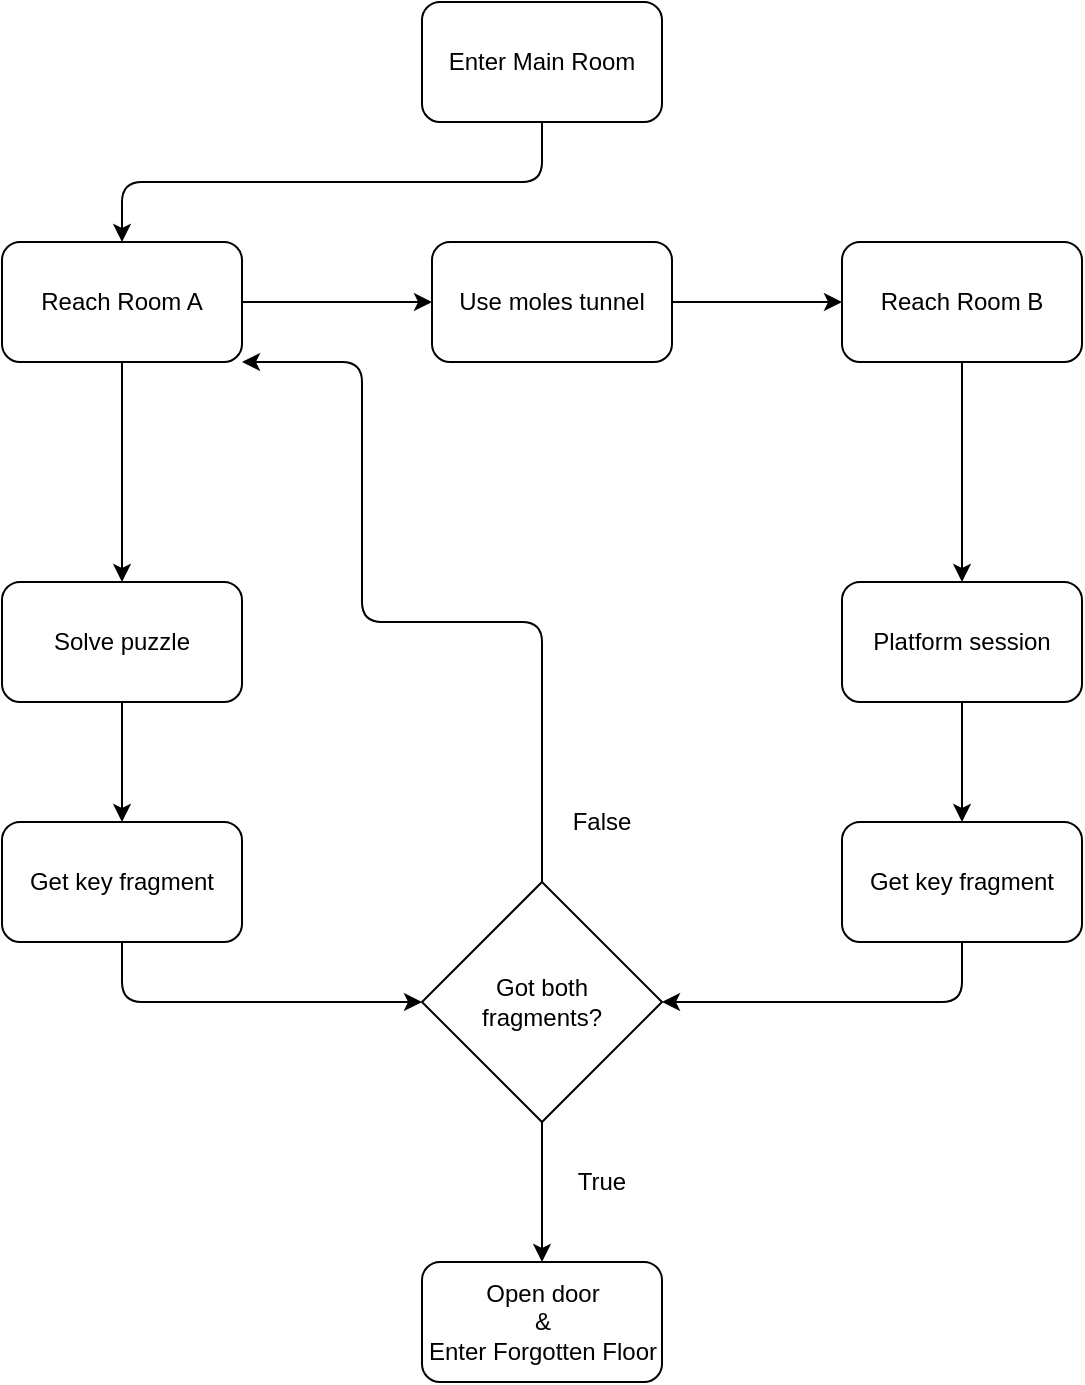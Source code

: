 <mxfile version="13.7.9" type="device"><diagram id="AWoJKqdnSC39t63-hLvk" name="Pagina-1"><mxGraphModel dx="1086" dy="806" grid="1" gridSize="10" guides="1" tooltips="1" connect="1" arrows="1" fold="1" page="1" pageScale="1" pageWidth="3300" pageHeight="4681" math="0" shadow="0"><root><mxCell id="0"/><mxCell id="1" parent="0"/><mxCell id="31xx7eXPyNH56Em9VQzh-1" value="" style="rounded=1;whiteSpace=wrap;html=1;" parent="1" vertex="1"><mxGeometry x="1220" y="130" width="120" height="60" as="geometry"/></mxCell><mxCell id="31xx7eXPyNH56Em9VQzh-2" value="Enter Main Room" style="text;html=1;strokeColor=none;fillColor=none;align=center;verticalAlign=middle;whiteSpace=wrap;rounded=0;" parent="1" vertex="1"><mxGeometry x="1225" y="150" width="110" height="20" as="geometry"/></mxCell><mxCell id="31xx7eXPyNH56Em9VQzh-3" value="" style="rounded=1;whiteSpace=wrap;html=1;" parent="1" vertex="1"><mxGeometry x="1010" y="250" width="120" height="60" as="geometry"/></mxCell><mxCell id="31xx7eXPyNH56Em9VQzh-4" value="Reach Room A" style="text;html=1;strokeColor=none;fillColor=none;align=center;verticalAlign=middle;whiteSpace=wrap;rounded=0;" parent="1" vertex="1"><mxGeometry x="1015" y="270" width="110" height="20" as="geometry"/></mxCell><mxCell id="31xx7eXPyNH56Em9VQzh-5" value="" style="rounded=1;whiteSpace=wrap;html=1;" parent="1" vertex="1"><mxGeometry x="1430" y="250" width="120" height="60" as="geometry"/></mxCell><mxCell id="31xx7eXPyNH56Em9VQzh-6" value="Reach Room B" style="text;html=1;strokeColor=none;fillColor=none;align=center;verticalAlign=middle;whiteSpace=wrap;rounded=0;" parent="1" vertex="1"><mxGeometry x="1435" y="270" width="110" height="20" as="geometry"/></mxCell><mxCell id="31xx7eXPyNH56Em9VQzh-7" value="" style="rounded=1;whiteSpace=wrap;html=1;" parent="1" vertex="1"><mxGeometry x="1010" y="420" width="120" height="60" as="geometry"/></mxCell><mxCell id="31xx7eXPyNH56Em9VQzh-8" value="Solve puzzle" style="text;html=1;strokeColor=none;fillColor=none;align=center;verticalAlign=middle;whiteSpace=wrap;rounded=0;" parent="1" vertex="1"><mxGeometry x="1015" y="440" width="110" height="20" as="geometry"/></mxCell><mxCell id="31xx7eXPyNH56Em9VQzh-9" value="" style="rounded=1;whiteSpace=wrap;html=1;" parent="1" vertex="1"><mxGeometry x="1010" y="540" width="120" height="60" as="geometry"/></mxCell><mxCell id="31xx7eXPyNH56Em9VQzh-10" value="Get key fragment" style="text;html=1;strokeColor=none;fillColor=none;align=center;verticalAlign=middle;whiteSpace=wrap;rounded=0;" parent="1" vertex="1"><mxGeometry x="1015" y="560" width="110" height="20" as="geometry"/></mxCell><mxCell id="31xx7eXPyNH56Em9VQzh-11" value="" style="rhombus;whiteSpace=wrap;html=1;" parent="1" vertex="1"><mxGeometry x="1220" y="570" width="120" height="120" as="geometry"/></mxCell><mxCell id="31xx7eXPyNH56Em9VQzh-13" value="Got both&lt;br&gt;fragments?" style="text;html=1;strokeColor=none;fillColor=none;align=center;verticalAlign=middle;whiteSpace=wrap;rounded=0;" parent="1" vertex="1"><mxGeometry x="1225" y="620" width="110" height="20" as="geometry"/></mxCell><mxCell id="31xx7eXPyNH56Em9VQzh-14" value="" style="rounded=1;whiteSpace=wrap;html=1;" parent="1" vertex="1"><mxGeometry x="1220" y="760" width="120" height="60" as="geometry"/></mxCell><mxCell id="31xx7eXPyNH56Em9VQzh-15" value="Open door&lt;br&gt;&amp;amp;&lt;br&gt;Enter Forgotten Floor" style="text;html=1;strokeColor=none;fillColor=none;align=center;verticalAlign=middle;whiteSpace=wrap;rounded=0;" parent="1" vertex="1"><mxGeometry x="1217.5" y="780" width="125" height="20" as="geometry"/></mxCell><mxCell id="31xx7eXPyNH56Em9VQzh-16" value="" style="rounded=1;whiteSpace=wrap;html=1;" parent="1" vertex="1"><mxGeometry x="1225" y="250" width="120" height="60" as="geometry"/></mxCell><mxCell id="31xx7eXPyNH56Em9VQzh-17" value="Use moles tunnel" style="text;html=1;strokeColor=none;fillColor=none;align=center;verticalAlign=middle;whiteSpace=wrap;rounded=0;" parent="1" vertex="1"><mxGeometry x="1230" y="270" width="110" height="20" as="geometry"/></mxCell><mxCell id="31xx7eXPyNH56Em9VQzh-18" value="" style="rounded=1;whiteSpace=wrap;html=1;" parent="1" vertex="1"><mxGeometry x="1430" y="420" width="120" height="60" as="geometry"/></mxCell><mxCell id="31xx7eXPyNH56Em9VQzh-19" value="Platform session" style="text;html=1;strokeColor=none;fillColor=none;align=center;verticalAlign=middle;whiteSpace=wrap;rounded=0;" parent="1" vertex="1"><mxGeometry x="1435" y="440" width="110" height="20" as="geometry"/></mxCell><mxCell id="31xx7eXPyNH56Em9VQzh-20" value="" style="rounded=1;whiteSpace=wrap;html=1;" parent="1" vertex="1"><mxGeometry x="1430" y="540" width="120" height="60" as="geometry"/></mxCell><mxCell id="31xx7eXPyNH56Em9VQzh-21" value="Get key fragment" style="text;html=1;strokeColor=none;fillColor=none;align=center;verticalAlign=middle;whiteSpace=wrap;rounded=0;" parent="1" vertex="1"><mxGeometry x="1435" y="560" width="110" height="20" as="geometry"/></mxCell><mxCell id="31xx7eXPyNH56Em9VQzh-22" value="" style="endArrow=classic;html=1;exitX=0.5;exitY=1;exitDx=0;exitDy=0;entryX=0.5;entryY=0;entryDx=0;entryDy=0;edgeStyle=orthogonalEdgeStyle;" parent="1" source="31xx7eXPyNH56Em9VQzh-1" target="31xx7eXPyNH56Em9VQzh-3" edge="1"><mxGeometry width="50" height="50" relative="1" as="geometry"><mxPoint x="1290" y="520" as="sourcePoint"/><mxPoint x="1340" y="470" as="targetPoint"/></mxGeometry></mxCell><mxCell id="31xx7eXPyNH56Em9VQzh-24" value="" style="endArrow=classic;html=1;exitX=0.5;exitY=1;exitDx=0;exitDy=0;entryX=0.5;entryY=0;entryDx=0;entryDy=0;" parent="1" source="31xx7eXPyNH56Em9VQzh-3" target="31xx7eXPyNH56Em9VQzh-7" edge="1"><mxGeometry width="50" height="50" relative="1" as="geometry"><mxPoint x="1290" y="520" as="sourcePoint"/><mxPoint x="1340" y="470" as="targetPoint"/></mxGeometry></mxCell><mxCell id="31xx7eXPyNH56Em9VQzh-25" value="" style="endArrow=classic;html=1;exitX=1;exitY=0.5;exitDx=0;exitDy=0;entryX=0;entryY=0.5;entryDx=0;entryDy=0;" parent="1" source="31xx7eXPyNH56Em9VQzh-3" target="31xx7eXPyNH56Em9VQzh-16" edge="1"><mxGeometry width="50" height="50" relative="1" as="geometry"><mxPoint x="1290" y="520" as="sourcePoint"/><mxPoint x="1340" y="470" as="targetPoint"/></mxGeometry></mxCell><mxCell id="31xx7eXPyNH56Em9VQzh-26" value="" style="endArrow=classic;html=1;exitX=0.5;exitY=0;exitDx=0;exitDy=0;edgeStyle=orthogonalEdgeStyle;" parent="1" source="31xx7eXPyNH56Em9VQzh-11" edge="1"><mxGeometry width="50" height="50" relative="1" as="geometry"><mxPoint x="1290" y="520" as="sourcePoint"/><mxPoint x="1130" y="310" as="targetPoint"/><Array as="points"><mxPoint x="1280" y="440"/><mxPoint x="1190" y="440"/><mxPoint x="1190" y="310"/></Array></mxGeometry></mxCell><mxCell id="31xx7eXPyNH56Em9VQzh-28" value="" style="endArrow=classic;html=1;exitX=0.5;exitY=1;exitDx=0;exitDy=0;entryX=0.5;entryY=0;entryDx=0;entryDy=0;" parent="1" source="31xx7eXPyNH56Em9VQzh-7" target="31xx7eXPyNH56Em9VQzh-9" edge="1"><mxGeometry width="50" height="50" relative="1" as="geometry"><mxPoint x="1290" y="520" as="sourcePoint"/><mxPoint x="1340" y="470" as="targetPoint"/></mxGeometry></mxCell><mxCell id="31xx7eXPyNH56Em9VQzh-29" value="" style="endArrow=classic;html=1;exitX=0.5;exitY=1;exitDx=0;exitDy=0;entryX=0;entryY=0.5;entryDx=0;entryDy=0;edgeStyle=orthogonalEdgeStyle;" parent="1" source="31xx7eXPyNH56Em9VQzh-9" target="31xx7eXPyNH56Em9VQzh-11" edge="1"><mxGeometry width="50" height="50" relative="1" as="geometry"><mxPoint x="1290" y="520" as="sourcePoint"/><mxPoint x="1340" y="470" as="targetPoint"/></mxGeometry></mxCell><mxCell id="31xx7eXPyNH56Em9VQzh-30" value="False" style="text;html=1;strokeColor=none;fillColor=none;align=center;verticalAlign=middle;whiteSpace=wrap;rounded=0;" parent="1" vertex="1"><mxGeometry x="1285" y="530" width="50" height="20" as="geometry"/></mxCell><mxCell id="31xx7eXPyNH56Em9VQzh-31" value="" style="endArrow=classic;html=1;exitX=0.5;exitY=1;exitDx=0;exitDy=0;entryX=0.5;entryY=0;entryDx=0;entryDy=0;" parent="1" source="31xx7eXPyNH56Em9VQzh-11" target="31xx7eXPyNH56Em9VQzh-14" edge="1"><mxGeometry width="50" height="50" relative="1" as="geometry"><mxPoint x="1290" y="520" as="sourcePoint"/><mxPoint x="1340" y="470" as="targetPoint"/></mxGeometry></mxCell><mxCell id="31xx7eXPyNH56Em9VQzh-32" value="True" style="text;html=1;strokeColor=none;fillColor=none;align=center;verticalAlign=middle;whiteSpace=wrap;rounded=0;" parent="1" vertex="1"><mxGeometry x="1285" y="710" width="50" height="20" as="geometry"/></mxCell><mxCell id="31xx7eXPyNH56Em9VQzh-33" value="" style="endArrow=classic;html=1;exitX=1;exitY=0.5;exitDx=0;exitDy=0;entryX=0;entryY=0.5;entryDx=0;entryDy=0;" parent="1" source="31xx7eXPyNH56Em9VQzh-16" target="31xx7eXPyNH56Em9VQzh-5" edge="1"><mxGeometry width="50" height="50" relative="1" as="geometry"><mxPoint x="1290" y="520" as="sourcePoint"/><mxPoint x="1340" y="470" as="targetPoint"/></mxGeometry></mxCell><mxCell id="31xx7eXPyNH56Em9VQzh-34" value="" style="endArrow=classic;html=1;exitX=0.5;exitY=1;exitDx=0;exitDy=0;entryX=0.5;entryY=0;entryDx=0;entryDy=0;" parent="1" source="31xx7eXPyNH56Em9VQzh-5" target="31xx7eXPyNH56Em9VQzh-18" edge="1"><mxGeometry width="50" height="50" relative="1" as="geometry"><mxPoint x="1290" y="520" as="sourcePoint"/><mxPoint x="1340" y="470" as="targetPoint"/></mxGeometry></mxCell><mxCell id="31xx7eXPyNH56Em9VQzh-35" value="" style="endArrow=classic;html=1;exitX=0.5;exitY=1;exitDx=0;exitDy=0;entryX=0.5;entryY=0;entryDx=0;entryDy=0;" parent="1" source="31xx7eXPyNH56Em9VQzh-18" target="31xx7eXPyNH56Em9VQzh-20" edge="1"><mxGeometry width="50" height="50" relative="1" as="geometry"><mxPoint x="1290" y="520" as="sourcePoint"/><mxPoint x="1340" y="470" as="targetPoint"/></mxGeometry></mxCell><mxCell id="31xx7eXPyNH56Em9VQzh-36" value="" style="endArrow=classic;html=1;exitX=0.5;exitY=1;exitDx=0;exitDy=0;entryX=1;entryY=0.5;entryDx=0;entryDy=0;edgeStyle=orthogonalEdgeStyle;" parent="1" source="31xx7eXPyNH56Em9VQzh-20" target="31xx7eXPyNH56Em9VQzh-11" edge="1"><mxGeometry width="50" height="50" relative="1" as="geometry"><mxPoint x="1290" y="520" as="sourcePoint"/><mxPoint x="1340" y="470" as="targetPoint"/></mxGeometry></mxCell></root></mxGraphModel></diagram></mxfile>